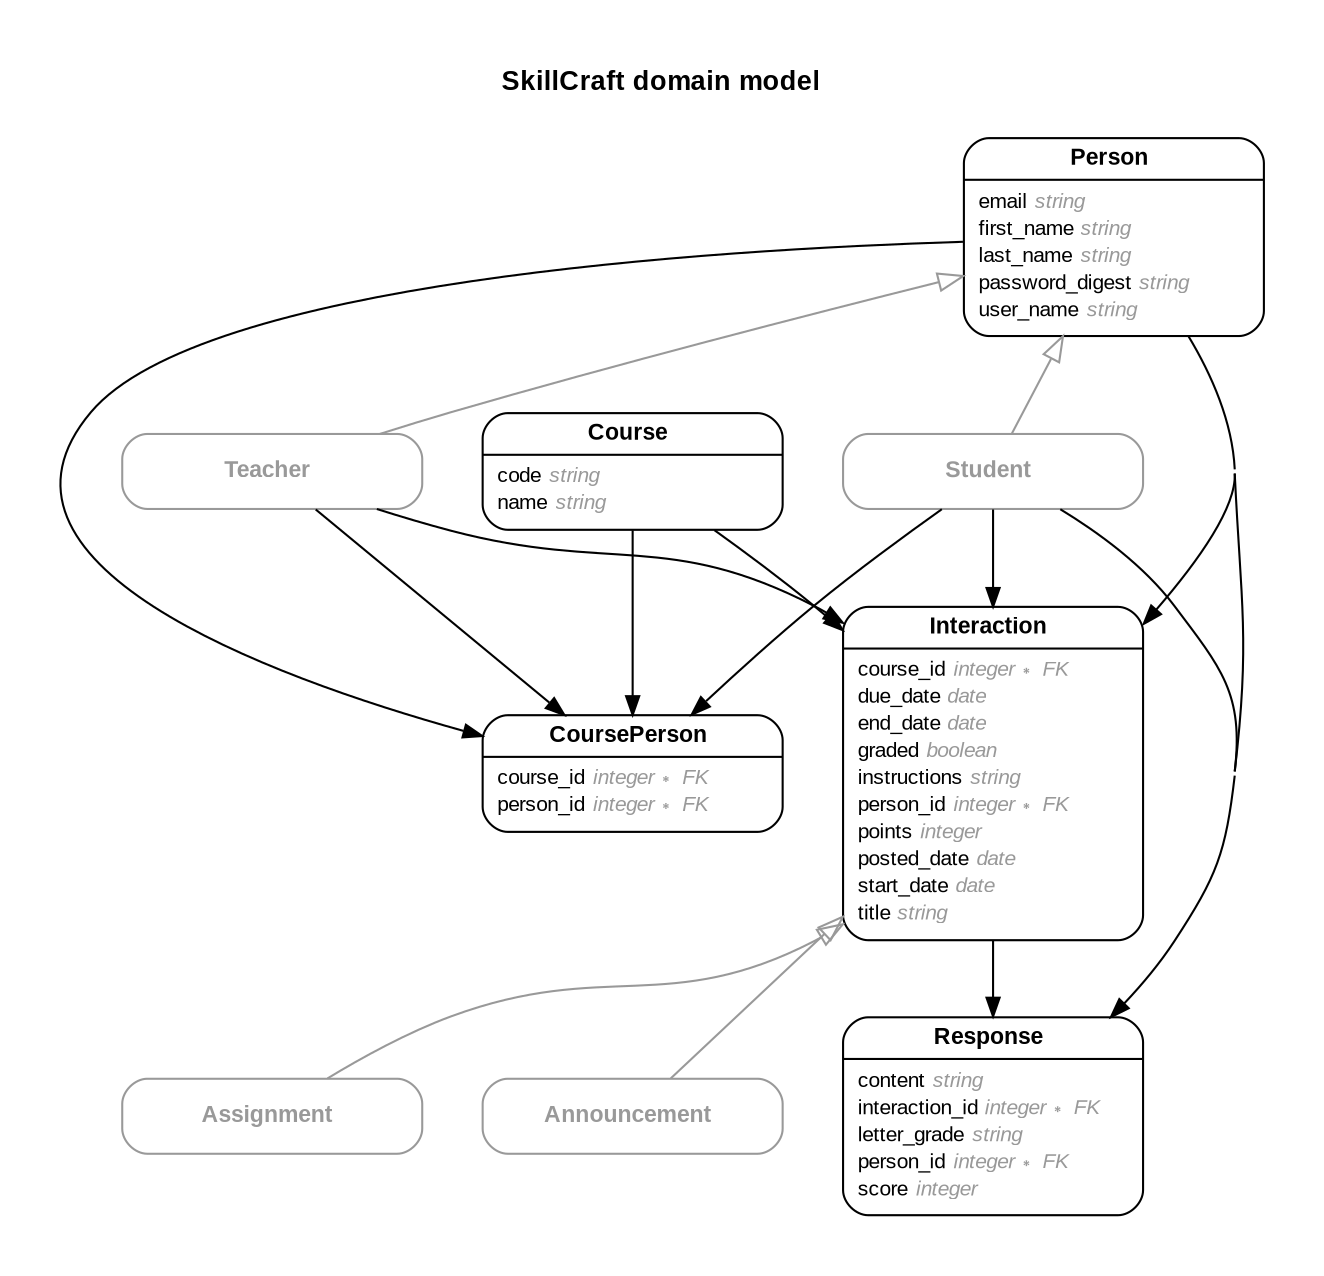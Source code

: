 digraph SkillCraft {
rankdir = "LR";
ranksep = "0.5";
nodesep = "0.4";
pad = "0.4,0.4";
margin = "0,0";
concentrate = "true";
labelloc = "t";
fontsize = "13";
fontname = "Arial Bold";
splines = "spline";
node[ shape  =  "Mrecord" , fontsize  =  "10" , fontname  =  "Arial" , margin  =  "0.07,0.05" , penwidth  =  "1.0"];
edge[ fontname  =  "Arial" , fontsize  =  "7" , dir  =  "both" , arrowsize  =  "0.9" , penwidth  =  "1.0" , labelangle  =  "32" , labeldistance  =  "1.8"];
rankdir = "TB";
label = "SkillCraft domain model\n\n";
m_Announcement [color = "grey60", fontcolor = "grey60", label = <{<table border="0" align="center" cellspacing="0.5" cellpadding="0" width="134">
  <tr><td align="center" valign="bottom" width="130"><font face="Arial Bold" point-size="11">Announcement</font></td></tr>
</table>
}>];
m_Assignment [color = "grey60", fontcolor = "grey60", label = <{<table border="0" align="center" cellspacing="0.5" cellpadding="0" width="134">
  <tr><td align="center" valign="bottom" width="130"><font face="Arial Bold" point-size="11">Assignment</font></td></tr>
</table>
}>];
m_Course [label = <{<table border="0" align="center" cellspacing="0.5" cellpadding="0" width="134">
  <tr><td align="center" valign="bottom" width="130"><font face="Arial Bold" point-size="11">Course</font></td></tr>
</table>
|
<table border="0" align="left" cellspacing="2" cellpadding="0" width="134">
  <tr><td align="left" width="130" port="code">code <font face="Arial Italic" color="grey60">string</font></td></tr>
  <tr><td align="left" width="130" port="name">name <font face="Arial Italic" color="grey60">string</font></td></tr>
</table>
}>];
m_CoursePerson [label = <{<table border="0" align="center" cellspacing="0.5" cellpadding="0" width="134">
  <tr><td align="center" valign="bottom" width="130"><font face="Arial Bold" point-size="11">CoursePerson</font></td></tr>
</table>
|
<table border="0" align="left" cellspacing="2" cellpadding="0" width="134">
  <tr><td align="left" width="130" port="course_id">course_id <font face="Arial Italic" color="grey60">integer ∗ FK</font></td></tr>
  <tr><td align="left" width="130" port="person_id">person_id <font face="Arial Italic" color="grey60">integer ∗ FK</font></td></tr>
</table>
}>];
m_Interaction [label = <{<table border="0" align="center" cellspacing="0.5" cellpadding="0" width="134">
  <tr><td align="center" valign="bottom" width="130"><font face="Arial Bold" point-size="11">Interaction</font></td></tr>
</table>
|
<table border="0" align="left" cellspacing="2" cellpadding="0" width="134">
  <tr><td align="left" width="130" port="course_id">course_id <font face="Arial Italic" color="grey60">integer ∗ FK</font></td></tr>
  <tr><td align="left" width="130" port="due_date">due_date <font face="Arial Italic" color="grey60">date</font></td></tr>
  <tr><td align="left" width="130" port="end_date">end_date <font face="Arial Italic" color="grey60">date</font></td></tr>
  <tr><td align="left" width="130" port="graded">graded <font face="Arial Italic" color="grey60">boolean</font></td></tr>
  <tr><td align="left" width="130" port="instructions">instructions <font face="Arial Italic" color="grey60">string</font></td></tr>
  <tr><td align="left" width="130" port="person_id">person_id <font face="Arial Italic" color="grey60">integer ∗ FK</font></td></tr>
  <tr><td align="left" width="130" port="points">points <font face="Arial Italic" color="grey60">integer</font></td></tr>
  <tr><td align="left" width="130" port="posted_date">posted_date <font face="Arial Italic" color="grey60">date</font></td></tr>
  <tr><td align="left" width="130" port="start_date">start_date <font face="Arial Italic" color="grey60">date</font></td></tr>
  <tr><td align="left" width="130" port="title">title <font face="Arial Italic" color="grey60">string</font></td></tr>
</table>
}>];
m_Person [label = <{<table border="0" align="center" cellspacing="0.5" cellpadding="0" width="134">
  <tr><td align="center" valign="bottom" width="130"><font face="Arial Bold" point-size="11">Person</font></td></tr>
</table>
|
<table border="0" align="left" cellspacing="2" cellpadding="0" width="134">
  <tr><td align="left" width="130" port="email">email <font face="Arial Italic" color="grey60">string</font></td></tr>
  <tr><td align="left" width="130" port="first_name">first_name <font face="Arial Italic" color="grey60">string</font></td></tr>
  <tr><td align="left" width="130" port="last_name">last_name <font face="Arial Italic" color="grey60">string</font></td></tr>
  <tr><td align="left" width="130" port="password_digest">password_digest <font face="Arial Italic" color="grey60">string</font></td></tr>
  <tr><td align="left" width="130" port="user_name">user_name <font face="Arial Italic" color="grey60">string</font></td></tr>
</table>
}>];
m_Response [label = <{<table border="0" align="center" cellspacing="0.5" cellpadding="0" width="134">
  <tr><td align="center" valign="bottom" width="130"><font face="Arial Bold" point-size="11">Response</font></td></tr>
</table>
|
<table border="0" align="left" cellspacing="2" cellpadding="0" width="134">
  <tr><td align="left" width="130" port="content">content <font face="Arial Italic" color="grey60">string</font></td></tr>
  <tr><td align="left" width="130" port="interaction_id">interaction_id <font face="Arial Italic" color="grey60">integer ∗ FK</font></td></tr>
  <tr><td align="left" width="130" port="letter_grade">letter_grade <font face="Arial Italic" color="grey60">string</font></td></tr>
  <tr><td align="left" width="130" port="person_id">person_id <font face="Arial Italic" color="grey60">integer ∗ FK</font></td></tr>
  <tr><td align="left" width="130" port="score">score <font face="Arial Italic" color="grey60">integer</font></td></tr>
</table>
}>];
m_Student [color = "grey60", fontcolor = "grey60", label = <{<table border="0" align="center" cellspacing="0.5" cellpadding="0" width="134">
  <tr><td align="center" valign="bottom" width="130"><font face="Arial Bold" point-size="11">Student</font></td></tr>
</table>
}>];
m_Teacher [color = "grey60", fontcolor = "grey60", label = <{<table border="0" align="center" cellspacing="0.5" cellpadding="0" width="134">
  <tr><td align="center" valign="bottom" width="130"><font face="Arial Bold" point-size="11">Teacher</font></td></tr>
</table>
}>];
  m_Interaction -> m_Announcement [color = "grey60", arrowtail = "onormal", arrowhead = "none", arrowsize = "1.2"];
  m_Interaction -> m_Assignment [color = "grey60", arrowtail = "onormal", arrowhead = "none", arrowsize = "1.2"];
  m_Person -> m_Student [color = "grey60", arrowtail = "onormal", arrowhead = "none", arrowsize = "1.2"];
  m_Person -> m_Teacher [color = "grey60", arrowtail = "onormal", arrowhead = "none", arrowsize = "1.2"];
  m_Student -> m_Response [arrowhead = "normal", arrowtail = "none", weight = "1"];
  m_Student -> m_CoursePerson [arrowhead = "normal", arrowtail = "none", weight = "1"];
  m_Student -> m_Interaction [arrowhead = "normal", arrowtail = "none", weight = "1"];
  m_Teacher -> m_CoursePerson [arrowhead = "normal", arrowtail = "none", weight = "1"];
  m_Teacher -> m_Interaction [arrowhead = "normal", arrowtail = "none", weight = "1"];
  m_Course -> m_Interaction [arrowhead = "normal", arrowtail = "none", weight = "4"];
  m_Person -> m_Interaction [arrowhead = "normal", arrowtail = "none", weight = "3"];
  m_Interaction -> m_Response [arrowhead = "normal", arrowtail = "none", weight = "4"];
  m_Person -> m_CoursePerson [arrowhead = "normal", arrowtail = "none", weight = "1"];
  m_Course -> m_CoursePerson [arrowhead = "normal", arrowtail = "none", weight = "2"];
  m_Person -> m_Response [arrowhead = "normal", arrowtail = "none", weight = "1"];
}
